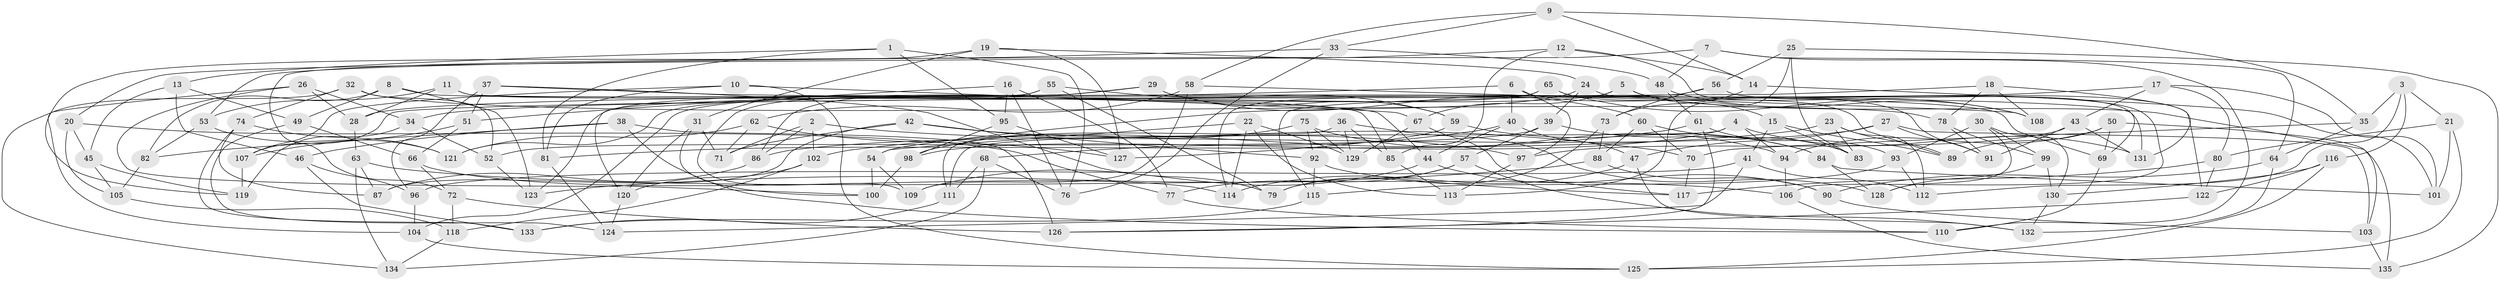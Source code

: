// Generated by graph-tools (version 1.1) at 2025/50/03/09/25 03:50:52]
// undirected, 135 vertices, 270 edges
graph export_dot {
graph [start="1"]
  node [color=gray90,style=filled];
  1;
  2;
  3;
  4;
  5;
  6;
  7;
  8;
  9;
  10;
  11;
  12;
  13;
  14;
  15;
  16;
  17;
  18;
  19;
  20;
  21;
  22;
  23;
  24;
  25;
  26;
  27;
  28;
  29;
  30;
  31;
  32;
  33;
  34;
  35;
  36;
  37;
  38;
  39;
  40;
  41;
  42;
  43;
  44;
  45;
  46;
  47;
  48;
  49;
  50;
  51;
  52;
  53;
  54;
  55;
  56;
  57;
  58;
  59;
  60;
  61;
  62;
  63;
  64;
  65;
  66;
  67;
  68;
  69;
  70;
  71;
  72;
  73;
  74;
  75;
  76;
  77;
  78;
  79;
  80;
  81;
  82;
  83;
  84;
  85;
  86;
  87;
  88;
  89;
  90;
  91;
  92;
  93;
  94;
  95;
  96;
  97;
  98;
  99;
  100;
  101;
  102;
  103;
  104;
  105;
  106;
  107;
  108;
  109;
  110;
  111;
  112;
  113;
  114;
  115;
  116;
  117;
  118;
  119;
  120;
  121;
  122;
  123;
  124;
  125;
  126;
  127;
  128;
  129;
  130;
  131;
  132;
  133;
  134;
  135;
  1 -- 81;
  1 -- 95;
  1 -- 13;
  1 -- 76;
  2 -- 70;
  2 -- 71;
  2 -- 86;
  2 -- 102;
  3 -- 112;
  3 -- 35;
  3 -- 116;
  3 -- 21;
  4 -- 94;
  4 -- 98;
  4 -- 131;
  4 -- 111;
  5 -- 103;
  5 -- 67;
  5 -- 104;
  5 -- 15;
  6 -- 97;
  6 -- 40;
  6 -- 28;
  6 -- 91;
  7 -- 48;
  7 -- 110;
  7 -- 72;
  7 -- 64;
  8 -- 82;
  8 -- 69;
  8 -- 49;
  8 -- 123;
  9 -- 14;
  9 -- 58;
  9 -- 33;
  9 -- 35;
  10 -- 107;
  10 -- 125;
  10 -- 67;
  10 -- 81;
  11 -- 85;
  11 -- 28;
  11 -- 131;
  11 -- 53;
  12 -- 85;
  12 -- 20;
  12 -- 69;
  12 -- 14;
  13 -- 49;
  13 -- 45;
  13 -- 46;
  14 -- 101;
  14 -- 73;
  15 -- 41;
  15 -- 83;
  15 -- 89;
  16 -- 95;
  16 -- 76;
  16 -- 51;
  16 -- 77;
  17 -- 101;
  17 -- 80;
  17 -- 43;
  17 -- 34;
  18 -- 78;
  18 -- 131;
  18 -- 107;
  18 -- 108;
  19 -- 119;
  19 -- 24;
  19 -- 127;
  19 -- 31;
  20 -- 45;
  20 -- 105;
  20 -- 77;
  21 -- 101;
  21 -- 125;
  21 -- 80;
  22 -- 54;
  22 -- 113;
  22 -- 114;
  22 -- 129;
  23 -- 89;
  23 -- 112;
  23 -- 83;
  23 -- 81;
  24 -- 106;
  24 -- 54;
  24 -- 39;
  25 -- 56;
  25 -- 135;
  25 -- 83;
  25 -- 113;
  26 -- 100;
  26 -- 104;
  26 -- 34;
  26 -- 28;
  27 -- 47;
  27 -- 103;
  27 -- 86;
  27 -- 91;
  28 -- 63;
  29 -- 123;
  29 -- 86;
  29 -- 59;
  29 -- 60;
  30 -- 99;
  30 -- 93;
  30 -- 128;
  30 -- 130;
  31 -- 71;
  31 -- 120;
  31 -- 100;
  32 -- 52;
  32 -- 74;
  32 -- 134;
  32 -- 78;
  33 -- 48;
  33 -- 53;
  33 -- 76;
  34 -- 52;
  34 -- 119;
  35 -- 64;
  35 -- 70;
  36 -- 85;
  36 -- 129;
  36 -- 111;
  36 -- 128;
  37 -- 44;
  37 -- 79;
  37 -- 96;
  37 -- 51;
  38 -- 82;
  38 -- 46;
  38 -- 110;
  38 -- 126;
  39 -- 84;
  39 -- 52;
  39 -- 57;
  40 -- 44;
  40 -- 47;
  40 -- 68;
  41 -- 96;
  41 -- 112;
  41 -- 124;
  42 -- 87;
  42 -- 92;
  42 -- 71;
  42 -- 97;
  43 -- 97;
  43 -- 131;
  43 -- 91;
  44 -- 90;
  44 -- 109;
  45 -- 119;
  45 -- 105;
  46 -- 133;
  46 -- 96;
  47 -- 132;
  47 -- 114;
  48 -- 61;
  48 -- 108;
  49 -- 124;
  49 -- 66;
  50 -- 89;
  50 -- 69;
  50 -- 94;
  50 -- 135;
  51 -- 66;
  51 -- 107;
  52 -- 123;
  53 -- 121;
  53 -- 82;
  54 -- 109;
  54 -- 100;
  55 -- 59;
  55 -- 109;
  55 -- 79;
  55 -- 120;
  56 -- 115;
  56 -- 73;
  56 -- 122;
  57 -- 79;
  57 -- 77;
  57 -- 132;
  58 -- 62;
  58 -- 108;
  58 -- 109;
  59 -- 127;
  59 -- 84;
  60 -- 70;
  60 -- 88;
  60 -- 83;
  61 -- 93;
  61 -- 102;
  61 -- 126;
  62 -- 71;
  62 -- 121;
  62 -- 127;
  63 -- 106;
  63 -- 134;
  63 -- 87;
  64 -- 90;
  64 -- 132;
  65 -- 114;
  65 -- 89;
  65 -- 108;
  65 -- 121;
  66 -- 114;
  66 -- 72;
  67 -- 117;
  67 -- 129;
  68 -- 134;
  68 -- 111;
  68 -- 76;
  69 -- 110;
  70 -- 117;
  72 -- 118;
  72 -- 126;
  73 -- 79;
  73 -- 88;
  74 -- 133;
  74 -- 87;
  74 -- 121;
  75 -- 94;
  75 -- 92;
  75 -- 129;
  75 -- 98;
  77 -- 110;
  78 -- 91;
  78 -- 99;
  80 -- 117;
  80 -- 122;
  81 -- 124;
  82 -- 105;
  84 -- 128;
  84 -- 101;
  85 -- 113;
  86 -- 87;
  88 -- 123;
  88 -- 90;
  90 -- 103;
  92 -- 115;
  92 -- 117;
  93 -- 112;
  93 -- 115;
  94 -- 106;
  95 -- 98;
  95 -- 127;
  96 -- 104;
  97 -- 113;
  98 -- 100;
  99 -- 128;
  99 -- 130;
  102 -- 118;
  102 -- 120;
  103 -- 135;
  104 -- 125;
  105 -- 118;
  106 -- 135;
  107 -- 119;
  111 -- 133;
  115 -- 133;
  116 -- 122;
  116 -- 125;
  116 -- 130;
  118 -- 134;
  120 -- 124;
  122 -- 126;
  130 -- 132;
}
